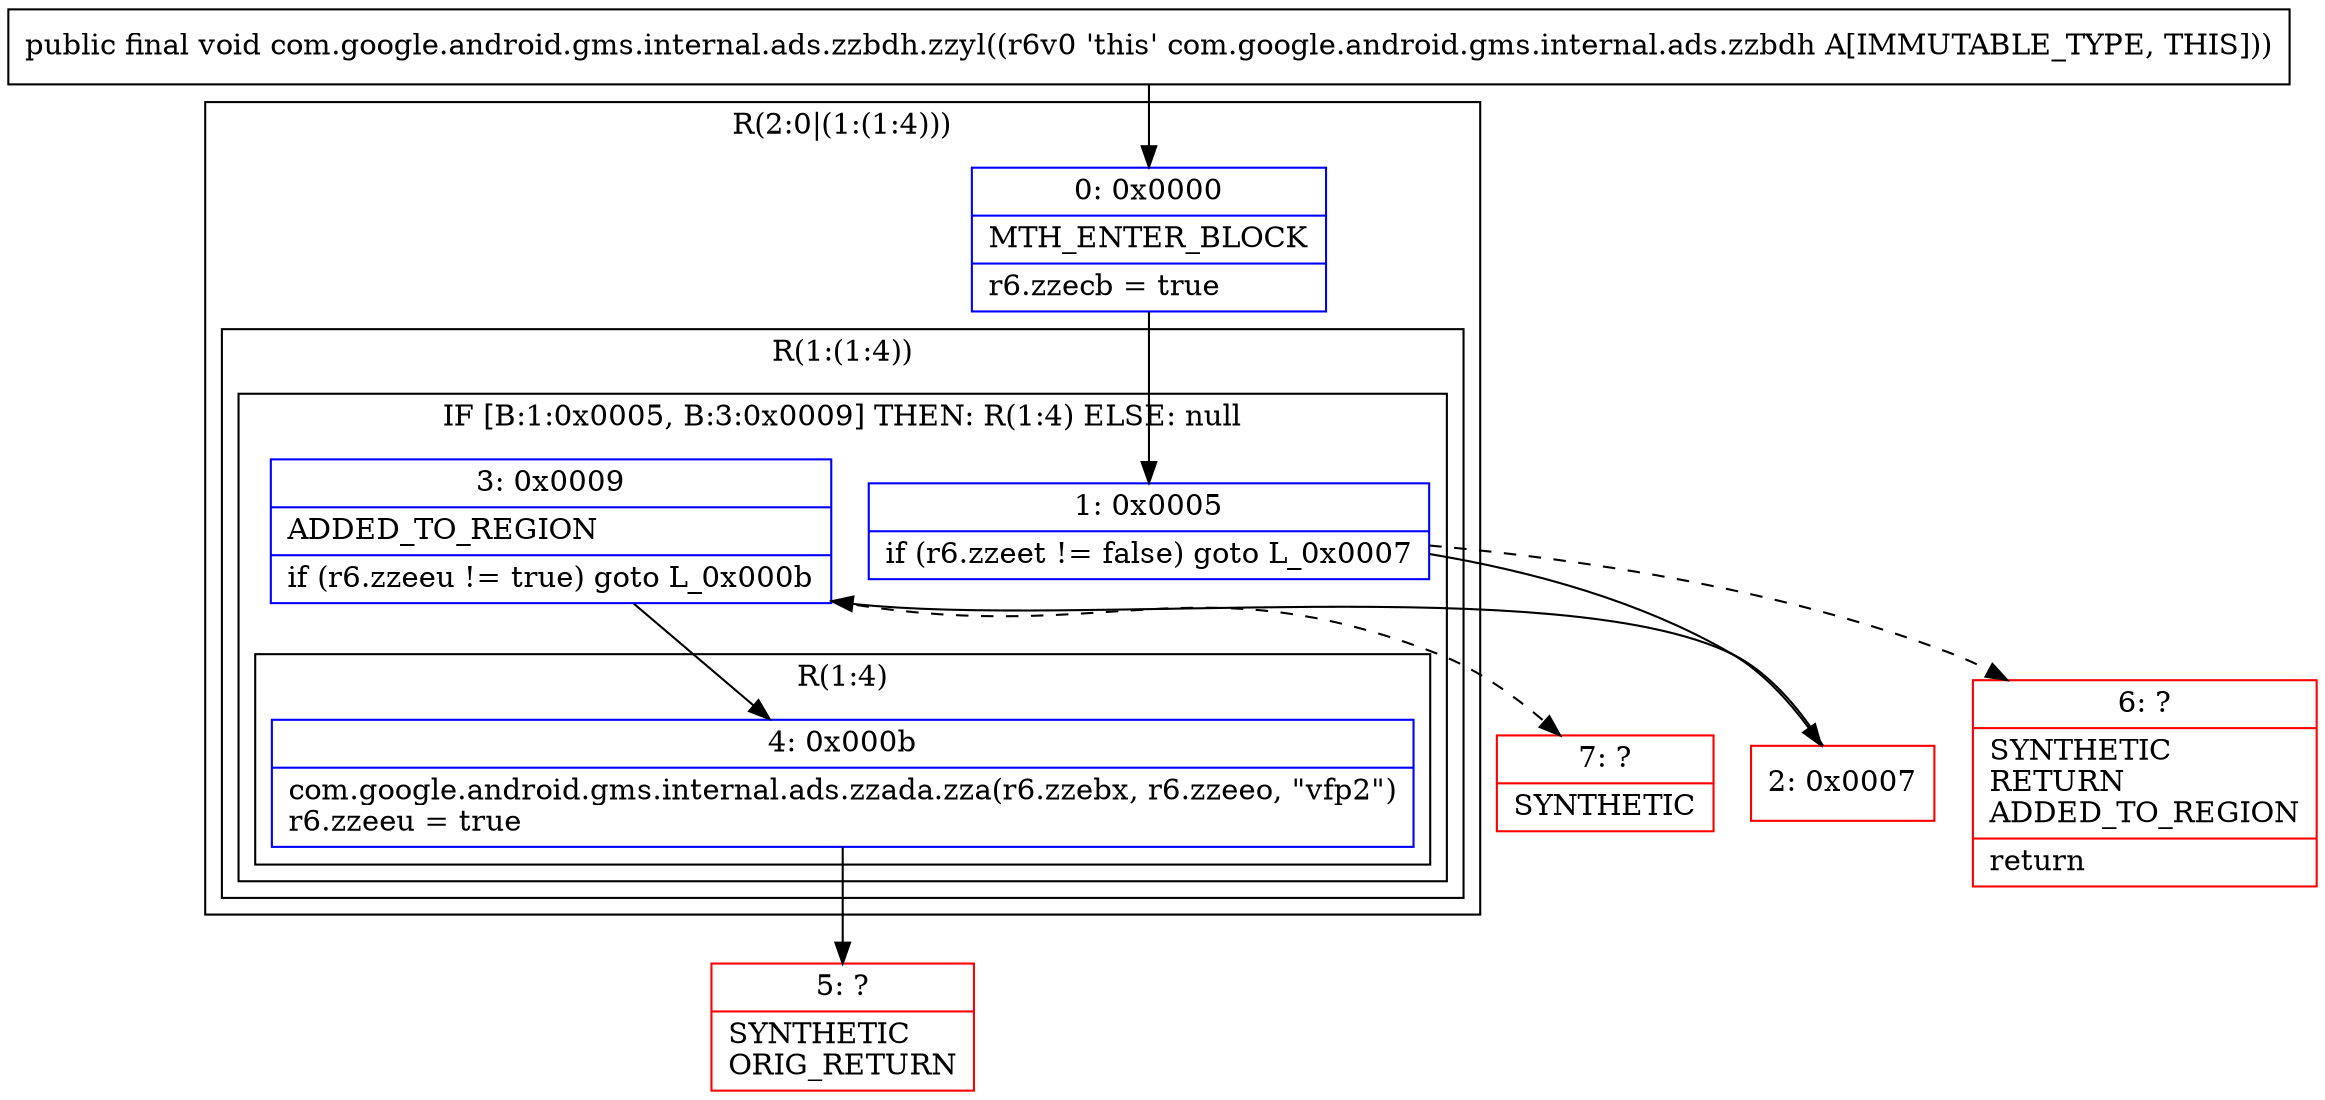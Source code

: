 digraph "CFG forcom.google.android.gms.internal.ads.zzbdh.zzyl()V" {
subgraph cluster_Region_283682481 {
label = "R(2:0|(1:(1:4)))";
node [shape=record,color=blue];
Node_0 [shape=record,label="{0\:\ 0x0000|MTH_ENTER_BLOCK\l|r6.zzecb = true\l}"];
subgraph cluster_Region_881662874 {
label = "R(1:(1:4))";
node [shape=record,color=blue];
subgraph cluster_IfRegion_1427613484 {
label = "IF [B:1:0x0005, B:3:0x0009] THEN: R(1:4) ELSE: null";
node [shape=record,color=blue];
Node_1 [shape=record,label="{1\:\ 0x0005|if (r6.zzeet != false) goto L_0x0007\l}"];
Node_3 [shape=record,label="{3\:\ 0x0009|ADDED_TO_REGION\l|if (r6.zzeeu != true) goto L_0x000b\l}"];
subgraph cluster_Region_1787921349 {
label = "R(1:4)";
node [shape=record,color=blue];
Node_4 [shape=record,label="{4\:\ 0x000b|com.google.android.gms.internal.ads.zzada.zza(r6.zzebx, r6.zzeeo, \"vfp2\")\lr6.zzeeu = true\l}"];
}
}
}
}
Node_2 [shape=record,color=red,label="{2\:\ 0x0007}"];
Node_5 [shape=record,color=red,label="{5\:\ ?|SYNTHETIC\lORIG_RETURN\l}"];
Node_6 [shape=record,color=red,label="{6\:\ ?|SYNTHETIC\lRETURN\lADDED_TO_REGION\l|return\l}"];
Node_7 [shape=record,color=red,label="{7\:\ ?|SYNTHETIC\l}"];
MethodNode[shape=record,label="{public final void com.google.android.gms.internal.ads.zzbdh.zzyl((r6v0 'this' com.google.android.gms.internal.ads.zzbdh A[IMMUTABLE_TYPE, THIS])) }"];
MethodNode -> Node_0;
Node_0 -> Node_1;
Node_1 -> Node_2;
Node_1 -> Node_6[style=dashed];
Node_3 -> Node_4;
Node_3 -> Node_7[style=dashed];
Node_4 -> Node_5;
Node_2 -> Node_3;
}

